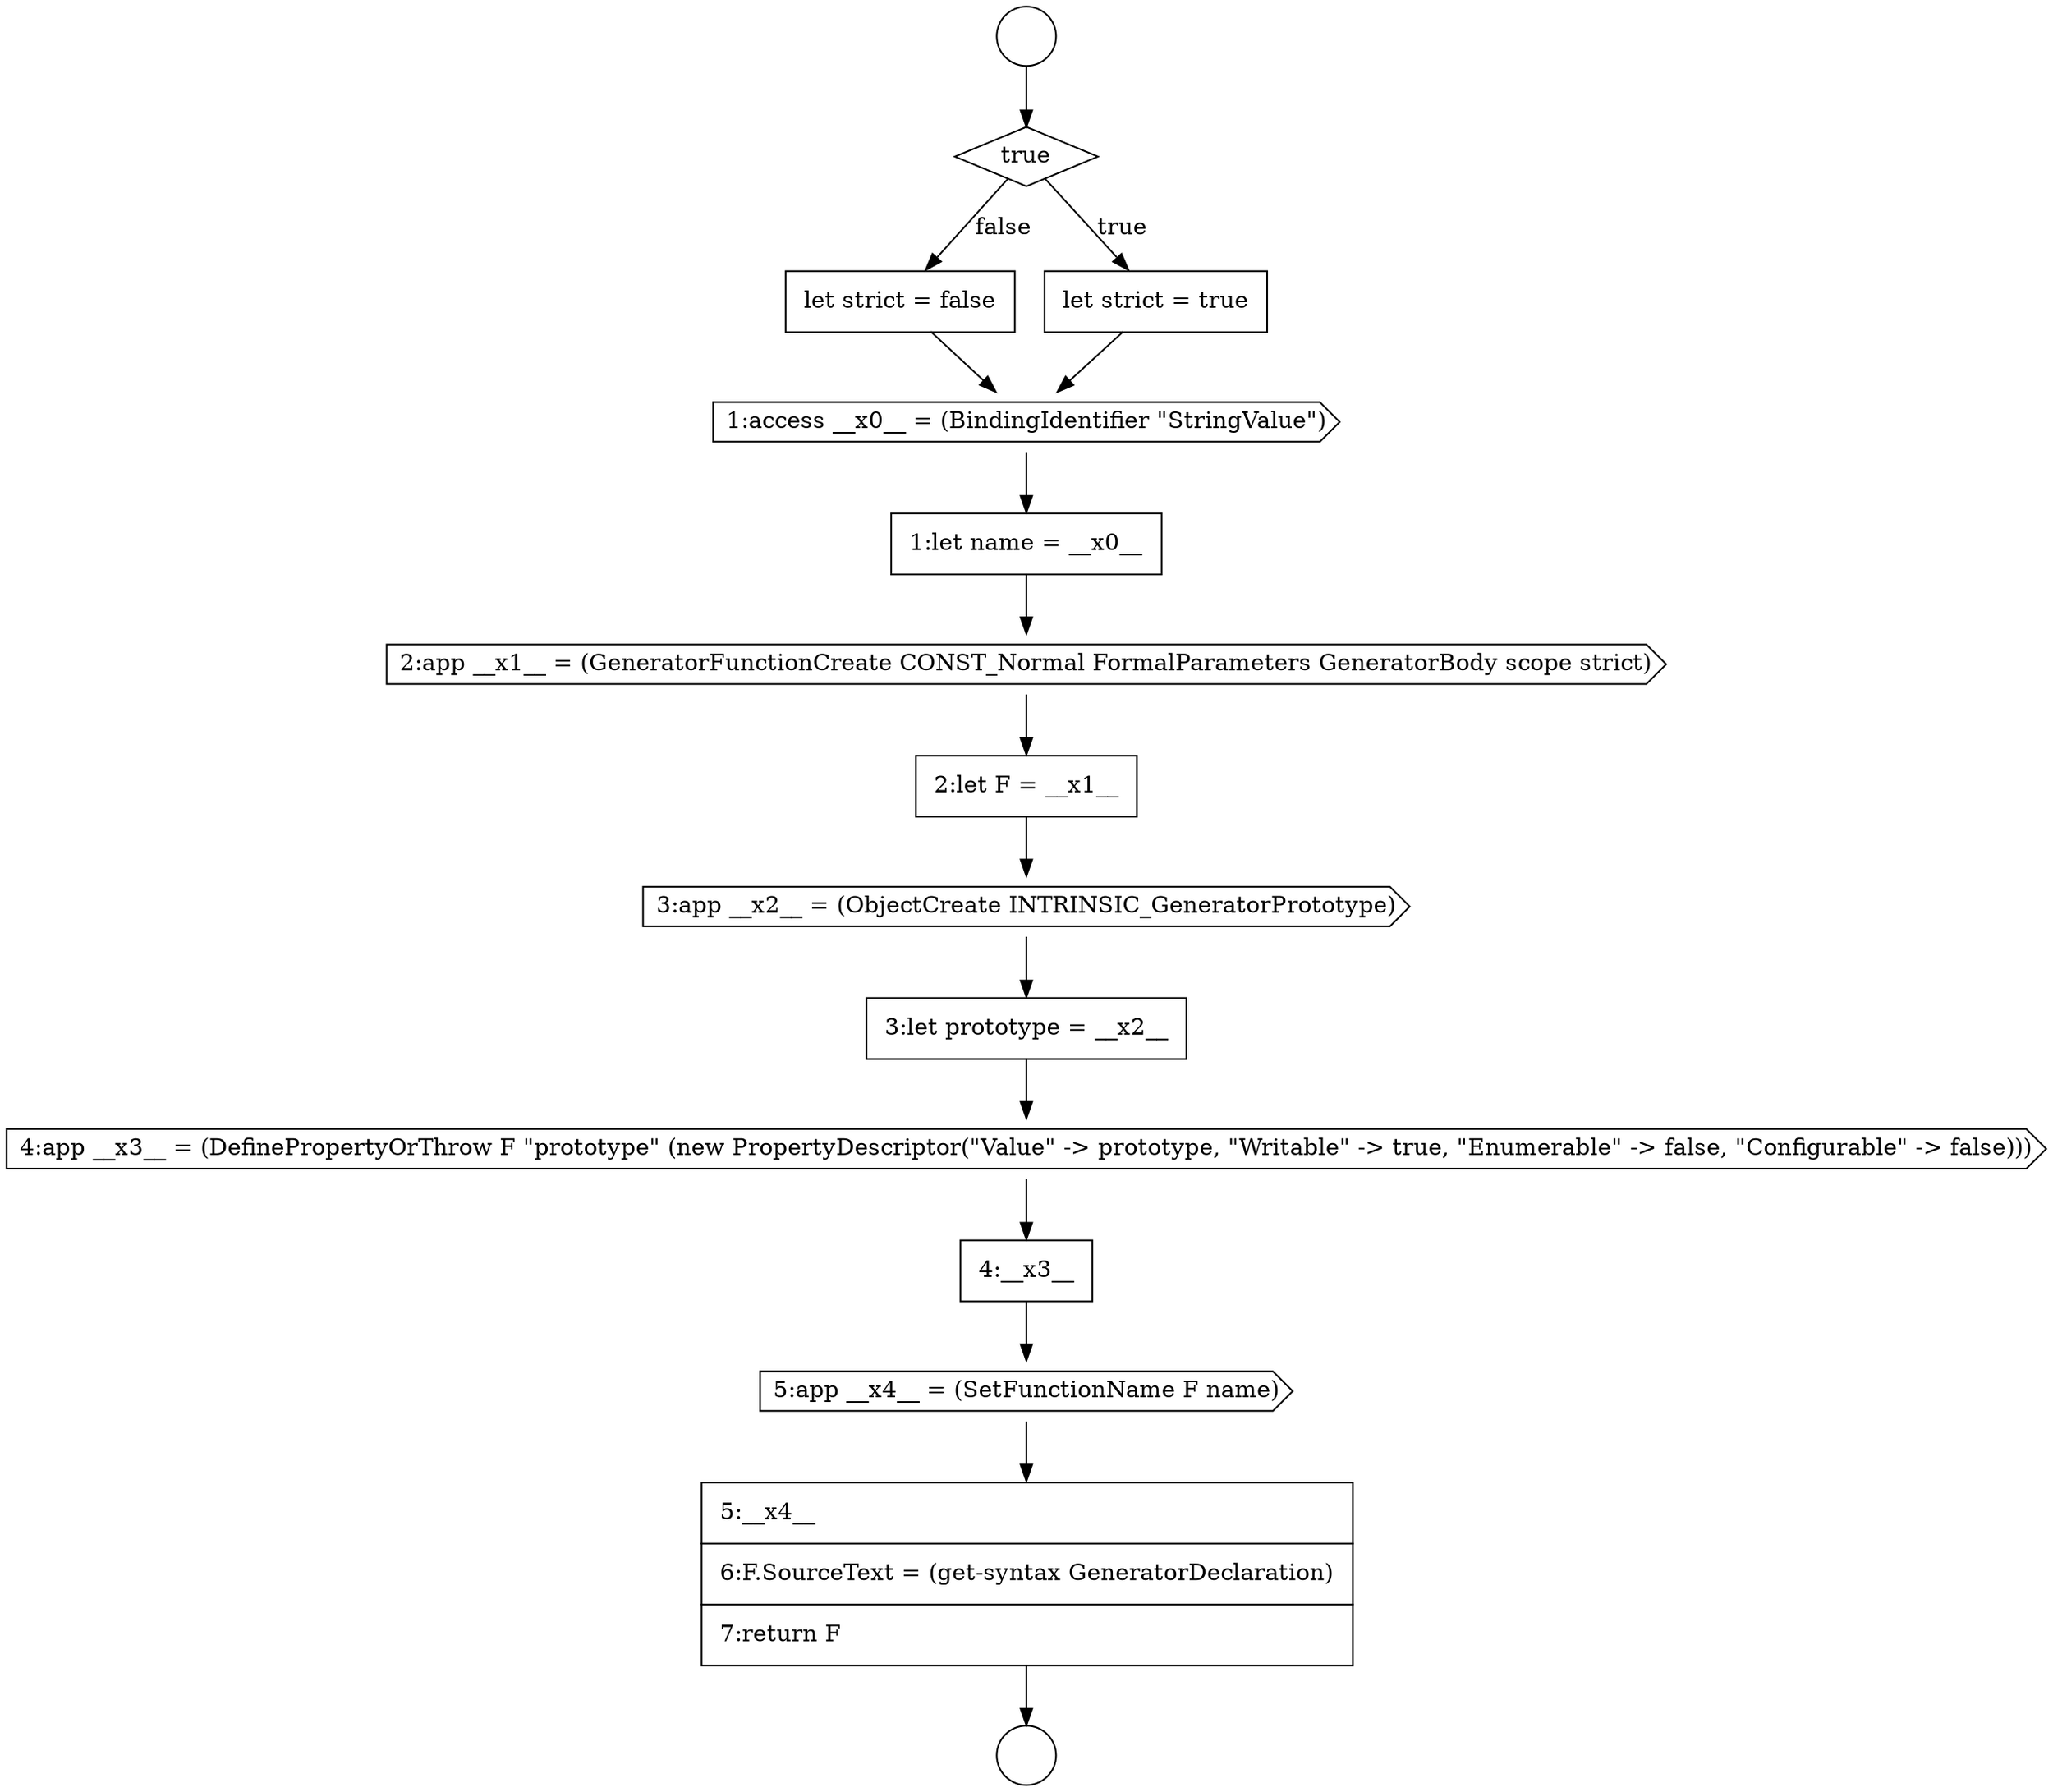 digraph {
  node8828 [shape=none, margin=0, label=<<font color="black">
    <table border="0" cellborder="1" cellspacing="0" cellpadding="10">
      <tr><td align="left">let strict = false</td></tr>
    </table>
  </font>> color="black" fillcolor="white" style=filled]
  node8838 [shape=none, margin=0, label=<<font color="black">
    <table border="0" cellborder="1" cellspacing="0" cellpadding="10">
      <tr><td align="left">5:__x4__</td></tr>
      <tr><td align="left">6:F.SourceText = (get-syntax GeneratorDeclaration)</td></tr>
      <tr><td align="left">7:return F</td></tr>
    </table>
  </font>> color="black" fillcolor="white" style=filled]
  node8834 [shape=none, margin=0, label=<<font color="black">
    <table border="0" cellborder="1" cellspacing="0" cellpadding="10">
      <tr><td align="left">3:let prototype = __x2__</td></tr>
    </table>
  </font>> color="black" fillcolor="white" style=filled]
  node8827 [shape=none, margin=0, label=<<font color="black">
    <table border="0" cellborder="1" cellspacing="0" cellpadding="10">
      <tr><td align="left">let strict = true</td></tr>
    </table>
  </font>> color="black" fillcolor="white" style=filled]
  node8832 [shape=none, margin=0, label=<<font color="black">
    <table border="0" cellborder="1" cellspacing="0" cellpadding="10">
      <tr><td align="left">2:let F = __x1__</td></tr>
    </table>
  </font>> color="black" fillcolor="white" style=filled]
  node8835 [shape=cds, label=<<font color="black">4:app __x3__ = (DefinePropertyOrThrow F &quot;prototype&quot; (new PropertyDescriptor(&quot;Value&quot; -&gt; prototype, &quot;Writable&quot; -&gt; true, &quot;Enumerable&quot; -&gt; false, &quot;Configurable&quot; -&gt; false)))</font>> color="black" fillcolor="white" style=filled]
  node8824 [shape=circle label=" " color="black" fillcolor="white" style=filled]
  node8831 [shape=cds, label=<<font color="black">2:app __x1__ = (GeneratorFunctionCreate CONST_Normal FormalParameters GeneratorBody scope strict)</font>> color="black" fillcolor="white" style=filled]
  node8826 [shape=diamond, label=<<font color="black">true</font>> color="black" fillcolor="white" style=filled]
  node8836 [shape=none, margin=0, label=<<font color="black">
    <table border="0" cellborder="1" cellspacing="0" cellpadding="10">
      <tr><td align="left">4:__x3__</td></tr>
    </table>
  </font>> color="black" fillcolor="white" style=filled]
  node8837 [shape=cds, label=<<font color="black">5:app __x4__ = (SetFunctionName F name)</font>> color="black" fillcolor="white" style=filled]
  node8833 [shape=cds, label=<<font color="black">3:app __x2__ = (ObjectCreate INTRINSIC_GeneratorPrototype)</font>> color="black" fillcolor="white" style=filled]
  node8829 [shape=cds, label=<<font color="black">1:access __x0__ = (BindingIdentifier &quot;StringValue&quot;)</font>> color="black" fillcolor="white" style=filled]
  node8830 [shape=none, margin=0, label=<<font color="black">
    <table border="0" cellborder="1" cellspacing="0" cellpadding="10">
      <tr><td align="left">1:let name = __x0__</td></tr>
    </table>
  </font>> color="black" fillcolor="white" style=filled]
  node8825 [shape=circle label=" " color="black" fillcolor="white" style=filled]
  node8826 -> node8827 [label=<<font color="black">true</font>> color="black"]
  node8826 -> node8828 [label=<<font color="black">false</font>> color="black"]
  node8830 -> node8831 [ color="black"]
  node8828 -> node8829 [ color="black"]
  node8831 -> node8832 [ color="black"]
  node8835 -> node8836 [ color="black"]
  node8832 -> node8833 [ color="black"]
  node8836 -> node8837 [ color="black"]
  node8833 -> node8834 [ color="black"]
  node8829 -> node8830 [ color="black"]
  node8837 -> node8838 [ color="black"]
  node8827 -> node8829 [ color="black"]
  node8838 -> node8825 [ color="black"]
  node8834 -> node8835 [ color="black"]
  node8824 -> node8826 [ color="black"]
}
